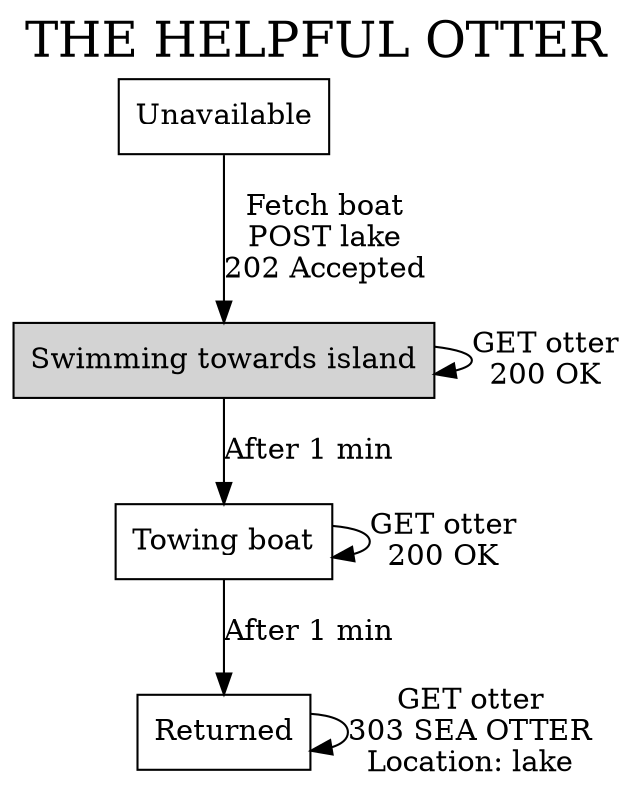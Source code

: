 digraph {
  label="THE HELPFUL OTTER";
  labelloc=t;
  fontsize=24;
  node [shape=box];

  initial [label="Unavailable"];
  fetching [label="Swimming towards island",bgcolor="black",style="filled"];
  returning [label="Towing boat"];
  back [label="Returned"];
  
  initial -> fetching [label="Fetch boat\nPOST lake\n202 Accepted"];
  fetching -> fetching [label="GET otter\n200 OK"];
  fetching -> returning [label="After 1 min"];
  returning -> returning [label="GET otter\n200 OK"];
  returning -> back [label="After 1 min"];
  back -> back [label="GET otter\n303 SEA OTTER\nLocation: lake"];
}